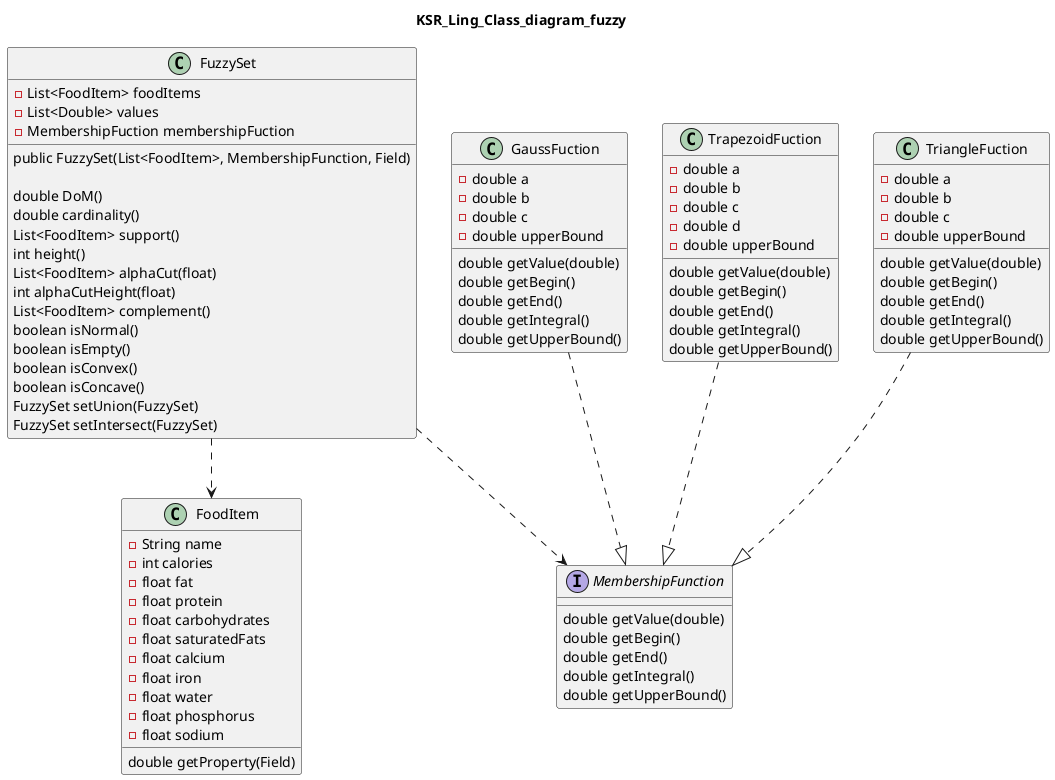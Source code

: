 @startuml
title KSR_Ling_Class_diagram_fuzzy

class FoodItem{
    - String name
    - int calories
    - float fat
    - float protein
    - float carbohydrates
    - float saturatedFats
    - float calcium
    - float iron
    - float water
    - float phosphorus
    - float sodium

    double getProperty(Field)
}

class FuzzySet{
    - List<FoodItem> foodItems
    - List<Double> values
    - MembershipFuction membershipFuction

    public FuzzySet(List<FoodItem>, MembershipFunction, Field)

    double DoM()
    double cardinality()
    List<FoodItem> support()
    int height()
    List<FoodItem> alphaCut(float)
    int alphaCutHeight(float)
    List<FoodItem> complement()
    boolean isNormal()
    boolean isEmpty()
    boolean isConvex()
    boolean isConcave()
    FuzzySet setUnion(FuzzySet)
    FuzzySet setIntersect(FuzzySet)
}

class GaussFuction{
    - double a
    - double b
    - double c
    - double upperBound

    double getValue(double)
    double getBegin()
    double getEnd()
    double getIntegral()
    double getUpperBound()
}

interface MembershipFunction{
    double getValue(double)
    double getBegin()
    double getEnd()
    double getIntegral()
    double getUpperBound()
}

class TrapezoidFuction{
    - double a
    - double b
    - double c
    - double d
    - double upperBound

    double getValue(double)
    double getBegin()
    double getEnd()
    double getIntegral()
    double getUpperBound()
}

class TriangleFuction{
    - double a
    - double b
    - double c
    - double upperBound

    double getValue(double)
    double getBegin()
    double getEnd()
    double getIntegral()
    double getUpperBound()
}

FuzzySet ..> FoodItem
FuzzySet ..> MembershipFunction
TrapezoidFuction ..|> MembershipFunction
GaussFuction ..|> MembershipFunction
TriangleFuction ..|> MembershipFunction
